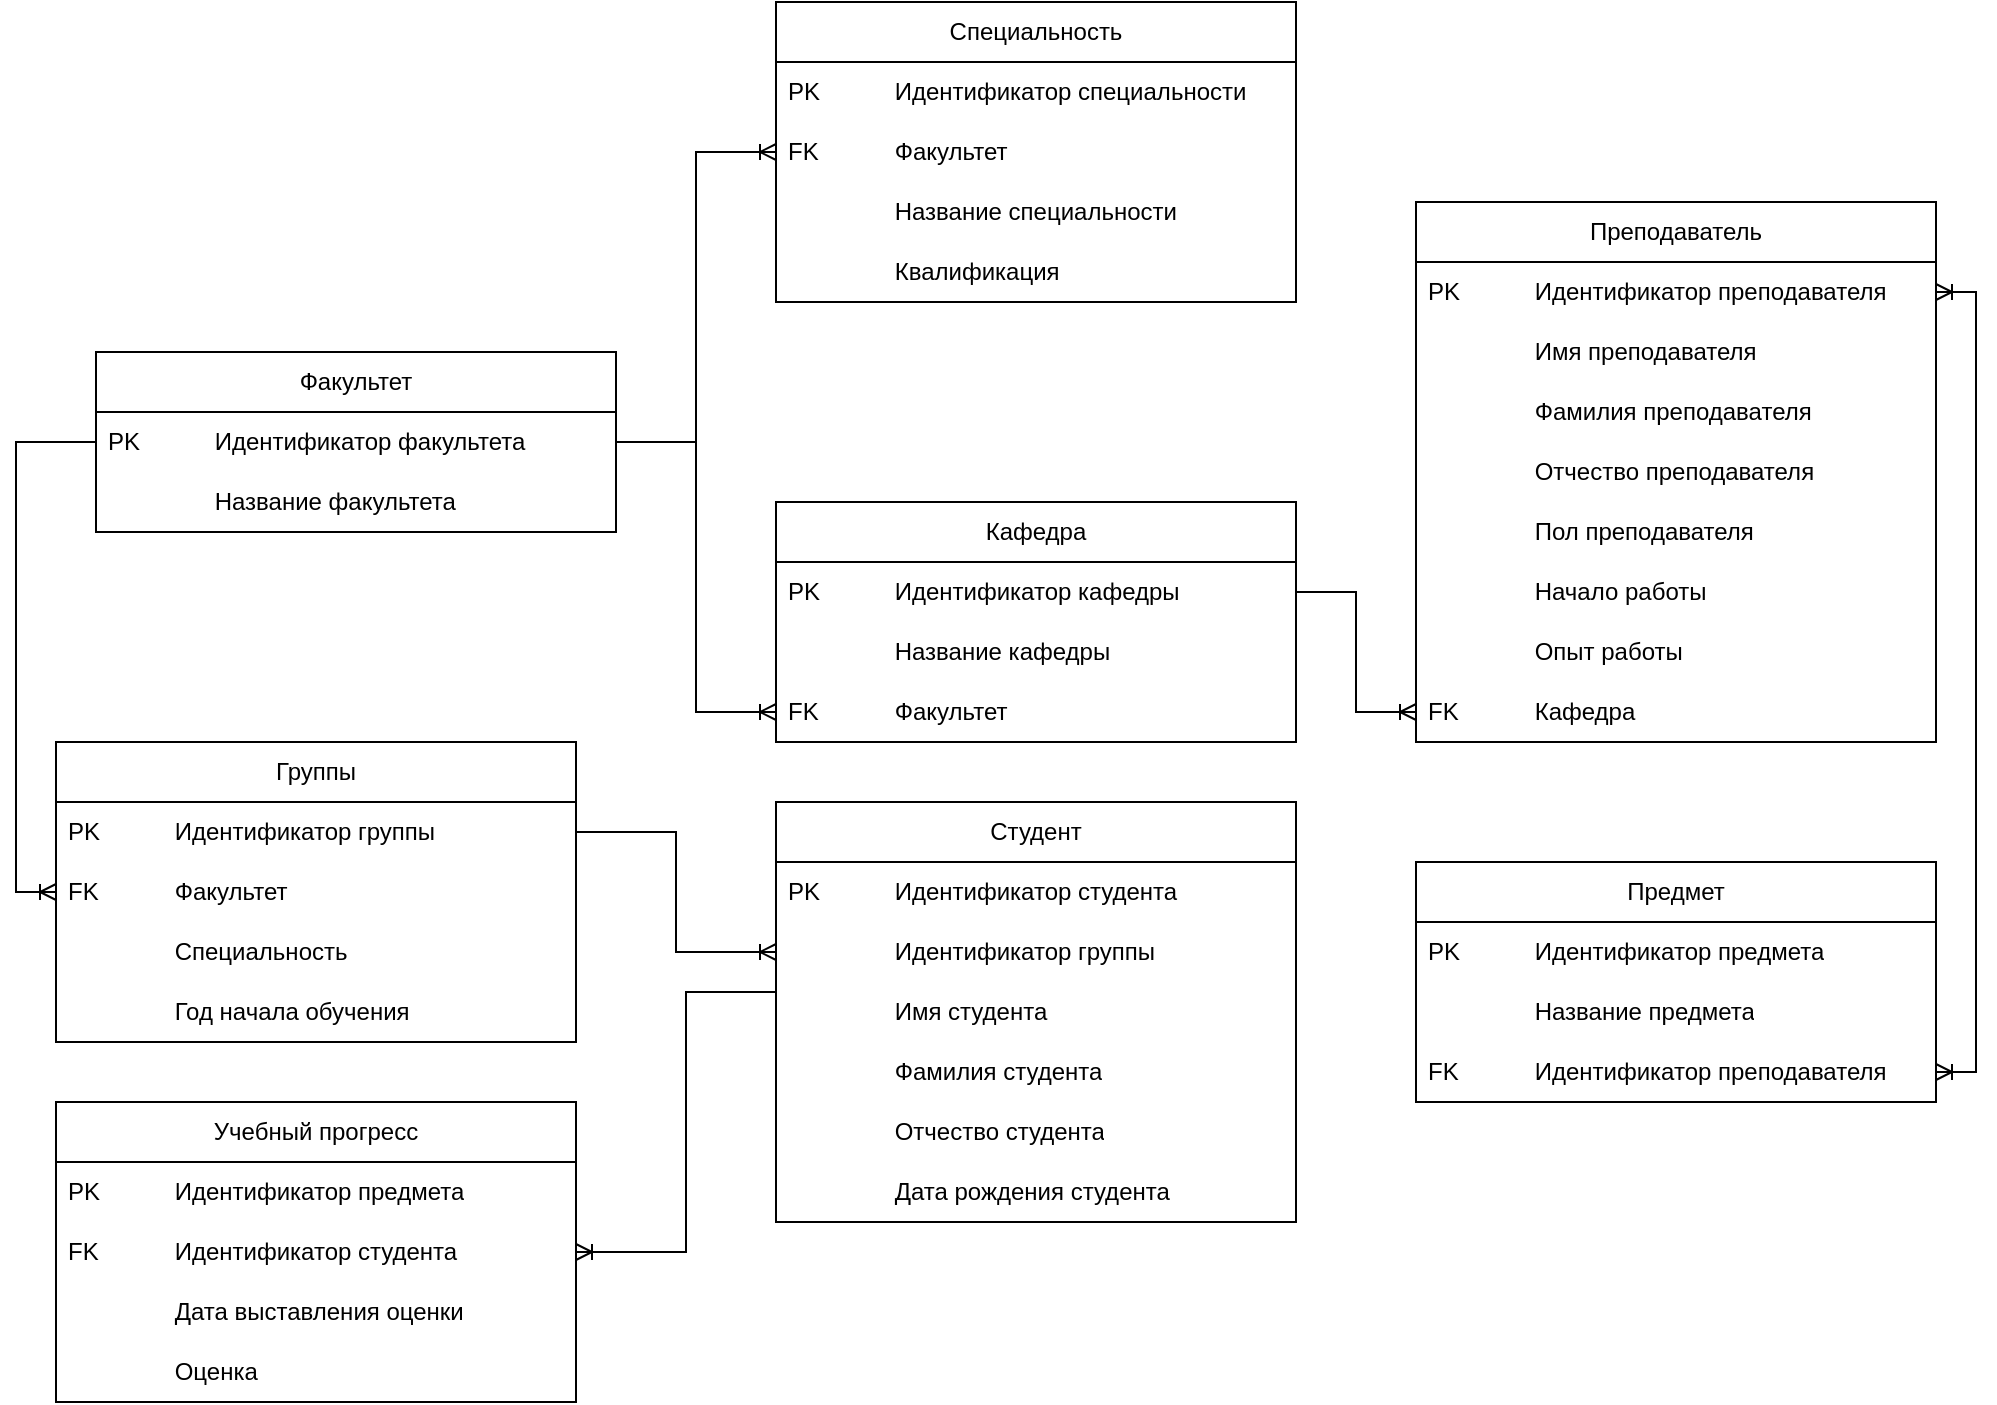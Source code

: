 <mxfile version="24.7.14">
  <diagram name="Page-1" id="c4acf3e9-155e-7222-9cf6-157b1a14988f">
    <mxGraphModel dx="2251" dy="845" grid="0" gridSize="10" guides="1" tooltips="1" connect="1" arrows="1" fold="1" page="1" pageScale="1" pageWidth="850" pageHeight="1100" background="none" math="0" shadow="0">
      <root>
        <mxCell id="0" />
        <mxCell id="1" parent="0" />
        <mxCell id="mj9P51EO8p4k0tR8JnCq-1" value="Факультет" style="swimlane;fontStyle=0;childLayout=stackLayout;horizontal=1;startSize=30;horizontalStack=0;resizeParent=1;resizeParentMax=0;resizeLast=0;collapsible=1;marginBottom=0;whiteSpace=wrap;html=1;" vertex="1" parent="1">
          <mxGeometry x="-30" y="215" width="260" height="90" as="geometry">
            <mxRectangle x="40" y="40" width="100" height="30" as="alternateBounds" />
          </mxGeometry>
        </mxCell>
        <mxCell id="mj9P51EO8p4k0tR8JnCq-2" value="&lt;span style=&quot;white-space: pre;&quot;&gt;PK&#x9;&lt;/span&gt;&lt;span style=&quot;white-space: pre;&quot;&gt;&#x9;&lt;/span&gt;Идентификатор&amp;nbsp;&lt;span style=&quot;background-color: initial;&quot;&gt;факультета&lt;/span&gt;" style="text;strokeColor=none;fillColor=none;align=left;verticalAlign=middle;spacingLeft=4;spacingRight=4;overflow=hidden;points=[[0,0.5],[1,0.5]];portConstraint=eastwest;rotatable=0;whiteSpace=wrap;html=1;" vertex="1" parent="mj9P51EO8p4k0tR8JnCq-1">
          <mxGeometry y="30" width="260" height="30" as="geometry" />
        </mxCell>
        <mxCell id="mj9P51EO8p4k0tR8JnCq-3" value="&lt;span style=&quot;white-space: pre;&quot;&gt;&#x9;&lt;/span&gt;&lt;span style=&quot;white-space: pre;&quot;&gt;&#x9;&lt;/span&gt;Название факультета" style="text;strokeColor=none;fillColor=none;align=left;verticalAlign=middle;spacingLeft=4;spacingRight=4;overflow=hidden;points=[[0,0.5],[1,0.5]];portConstraint=eastwest;rotatable=0;whiteSpace=wrap;html=1;" vertex="1" parent="mj9P51EO8p4k0tR8JnCq-1">
          <mxGeometry y="60" width="260" height="30" as="geometry" />
        </mxCell>
        <mxCell id="mj9P51EO8p4k0tR8JnCq-5" value="Специальность" style="swimlane;fontStyle=0;childLayout=stackLayout;horizontal=1;startSize=30;horizontalStack=0;resizeParent=1;resizeParentMax=0;resizeLast=0;collapsible=1;marginBottom=0;whiteSpace=wrap;html=1;" vertex="1" parent="1">
          <mxGeometry x="310" y="40" width="260" height="150" as="geometry" />
        </mxCell>
        <mxCell id="mj9P51EO8p4k0tR8JnCq-6" value="&lt;span style=&quot;white-space: pre;&quot;&gt;PK&lt;span style=&quot;white-space: pre;&quot;&gt;&#x9;&lt;/span&gt;&#x9;&lt;/span&gt;Идентификатор специальности" style="text;strokeColor=none;fillColor=none;align=left;verticalAlign=middle;spacingLeft=4;spacingRight=4;overflow=hidden;points=[[0,0.5],[1,0.5]];portConstraint=eastwest;rotatable=0;whiteSpace=wrap;html=1;" vertex="1" parent="mj9P51EO8p4k0tR8JnCq-5">
          <mxGeometry y="30" width="260" height="30" as="geometry" />
        </mxCell>
        <mxCell id="mj9P51EO8p4k0tR8JnCq-8" value="FK&lt;span style=&quot;white-space: pre;&quot;&gt;&#x9;&lt;/span&gt;&lt;span style=&quot;white-space: pre;&quot;&gt;&#x9;&lt;/span&gt;Факультет" style="text;strokeColor=none;fillColor=none;align=left;verticalAlign=middle;spacingLeft=4;spacingRight=4;overflow=hidden;points=[[0,0.5],[1,0.5]];portConstraint=eastwest;rotatable=0;whiteSpace=wrap;html=1;" vertex="1" parent="mj9P51EO8p4k0tR8JnCq-5">
          <mxGeometry y="60" width="260" height="30" as="geometry" />
        </mxCell>
        <mxCell id="mj9P51EO8p4k0tR8JnCq-7" value="&lt;span style=&quot;white-space: pre;&quot;&gt;&#x9;&lt;/span&gt;&lt;span style=&quot;white-space: pre;&quot;&gt;&#x9;&lt;/span&gt;Название специальности" style="text;strokeColor=none;fillColor=none;align=left;verticalAlign=middle;spacingLeft=4;spacingRight=4;overflow=hidden;points=[[0,0.5],[1,0.5]];portConstraint=eastwest;rotatable=0;whiteSpace=wrap;html=1;" vertex="1" parent="mj9P51EO8p4k0tR8JnCq-5">
          <mxGeometry y="90" width="260" height="30" as="geometry" />
        </mxCell>
        <mxCell id="mj9P51EO8p4k0tR8JnCq-9" value="&lt;span style=&quot;white-space: pre;&quot;&gt;&#x9;&lt;/span&gt;&lt;span style=&quot;white-space: pre;&quot;&gt;&#x9;&lt;/span&gt;Квалификация" style="text;strokeColor=none;fillColor=none;align=left;verticalAlign=middle;spacingLeft=4;spacingRight=4;overflow=hidden;points=[[0,0.5],[1,0.5]];portConstraint=eastwest;rotatable=0;whiteSpace=wrap;html=1;" vertex="1" parent="mj9P51EO8p4k0tR8JnCq-5">
          <mxGeometry y="120" width="260" height="30" as="geometry" />
        </mxCell>
        <mxCell id="mj9P51EO8p4k0tR8JnCq-10" value="Кафедра" style="swimlane;fontStyle=0;childLayout=stackLayout;horizontal=1;startSize=30;horizontalStack=0;resizeParent=1;resizeParentMax=0;resizeLast=0;collapsible=1;marginBottom=0;whiteSpace=wrap;html=1;" vertex="1" parent="1">
          <mxGeometry x="310" y="290" width="260" height="120" as="geometry" />
        </mxCell>
        <mxCell id="mj9P51EO8p4k0tR8JnCq-11" value="PK&lt;span style=&quot;white-space: pre;&quot;&gt;&#x9;&lt;/span&gt;&lt;span style=&quot;white-space: pre;&quot;&gt;&#x9;&lt;/span&gt;Идентификатор кафедры" style="text;strokeColor=none;fillColor=none;align=left;verticalAlign=middle;spacingLeft=4;spacingRight=4;overflow=hidden;points=[[0,0.5],[1,0.5]];portConstraint=eastwest;rotatable=0;whiteSpace=wrap;html=1;" vertex="1" parent="mj9P51EO8p4k0tR8JnCq-10">
          <mxGeometry y="30" width="260" height="30" as="geometry" />
        </mxCell>
        <mxCell id="mj9P51EO8p4k0tR8JnCq-13" value="&lt;span style=&quot;white-space: pre;&quot;&gt;&#x9;&lt;/span&gt;&lt;span style=&quot;white-space: pre;&quot;&gt;&#x9;&lt;/span&gt;Название кафедры" style="text;strokeColor=none;fillColor=none;align=left;verticalAlign=middle;spacingLeft=4;spacingRight=4;overflow=hidden;points=[[0,0.5],[1,0.5]];portConstraint=eastwest;rotatable=0;whiteSpace=wrap;html=1;" vertex="1" parent="mj9P51EO8p4k0tR8JnCq-10">
          <mxGeometry y="60" width="260" height="30" as="geometry" />
        </mxCell>
        <mxCell id="mj9P51EO8p4k0tR8JnCq-14" value="FK&lt;span style=&quot;white-space: pre;&quot;&gt;&#x9;&lt;/span&gt;&lt;span style=&quot;white-space: pre;&quot;&gt;&#x9;&lt;/span&gt;Факультет" style="text;strokeColor=none;fillColor=none;align=left;verticalAlign=middle;spacingLeft=4;spacingRight=4;overflow=hidden;points=[[0,0.5],[1,0.5]];portConstraint=eastwest;rotatable=0;whiteSpace=wrap;html=1;" vertex="1" parent="mj9P51EO8p4k0tR8JnCq-10">
          <mxGeometry y="90" width="260" height="30" as="geometry" />
        </mxCell>
        <mxCell id="mj9P51EO8p4k0tR8JnCq-15" value="Преподаватель" style="swimlane;fontStyle=0;childLayout=stackLayout;horizontal=1;startSize=30;horizontalStack=0;resizeParent=1;resizeParentMax=0;resizeLast=0;collapsible=1;marginBottom=0;whiteSpace=wrap;html=1;" vertex="1" parent="1">
          <mxGeometry x="630" y="140" width="260" height="270" as="geometry" />
        </mxCell>
        <mxCell id="mj9P51EO8p4k0tR8JnCq-16" value="PK&lt;span style=&quot;white-space: pre;&quot;&gt;&#x9;&lt;/span&gt;&lt;span style=&quot;white-space: pre;&quot;&gt;&#x9;&lt;/span&gt;Идентификатор преподавателя" style="text;strokeColor=none;fillColor=none;align=left;verticalAlign=middle;spacingLeft=4;spacingRight=4;overflow=hidden;points=[[0,0.5],[1,0.5]];portConstraint=eastwest;rotatable=0;whiteSpace=wrap;html=1;" vertex="1" parent="mj9P51EO8p4k0tR8JnCq-15">
          <mxGeometry y="30" width="260" height="30" as="geometry" />
        </mxCell>
        <mxCell id="mj9P51EO8p4k0tR8JnCq-17" value="&lt;span style=&quot;white-space: pre;&quot;&gt;&#x9;&lt;/span&gt;&lt;span style=&quot;white-space: pre;&quot;&gt;&#x9;&lt;/span&gt;Имя преподавателя" style="text;strokeColor=none;fillColor=none;align=left;verticalAlign=middle;spacingLeft=4;spacingRight=4;overflow=hidden;points=[[0,0.5],[1,0.5]];portConstraint=eastwest;rotatable=0;whiteSpace=wrap;html=1;" vertex="1" parent="mj9P51EO8p4k0tR8JnCq-15">
          <mxGeometry y="60" width="260" height="30" as="geometry" />
        </mxCell>
        <mxCell id="mj9P51EO8p4k0tR8JnCq-20" value="&lt;span style=&quot;white-space: pre;&quot;&gt;&#x9;&lt;/span&gt;&lt;span style=&quot;white-space: pre;&quot;&gt;&#x9;&lt;/span&gt;Фамилия преподавателя" style="text;strokeColor=none;fillColor=none;align=left;verticalAlign=middle;spacingLeft=4;spacingRight=4;overflow=hidden;points=[[0,0.5],[1,0.5]];portConstraint=eastwest;rotatable=0;whiteSpace=wrap;html=1;" vertex="1" parent="mj9P51EO8p4k0tR8JnCq-15">
          <mxGeometry y="90" width="260" height="30" as="geometry" />
        </mxCell>
        <mxCell id="mj9P51EO8p4k0tR8JnCq-22" value="&lt;span style=&quot;white-space: pre;&quot;&gt;&#x9;&lt;/span&gt;&lt;span style=&quot;white-space: pre;&quot;&gt;&#x9;&lt;/span&gt;Отчество преподавателя" style="text;strokeColor=none;fillColor=none;align=left;verticalAlign=middle;spacingLeft=4;spacingRight=4;overflow=hidden;points=[[0,0.5],[1,0.5]];portConstraint=eastwest;rotatable=0;whiteSpace=wrap;html=1;" vertex="1" parent="mj9P51EO8p4k0tR8JnCq-15">
          <mxGeometry y="120" width="260" height="30" as="geometry" />
        </mxCell>
        <mxCell id="mj9P51EO8p4k0tR8JnCq-21" value="&lt;span style=&quot;white-space: pre;&quot;&gt;&#x9;&lt;/span&gt;&lt;span style=&quot;white-space: pre;&quot;&gt;&#x9;&lt;/span&gt;Пол преподавателя" style="text;strokeColor=none;fillColor=none;align=left;verticalAlign=middle;spacingLeft=4;spacingRight=4;overflow=hidden;points=[[0,0.5],[1,0.5]];portConstraint=eastwest;rotatable=0;whiteSpace=wrap;html=1;" vertex="1" parent="mj9P51EO8p4k0tR8JnCq-15">
          <mxGeometry y="150" width="260" height="30" as="geometry" />
        </mxCell>
        <mxCell id="mj9P51EO8p4k0tR8JnCq-19" value="&lt;span style=&quot;white-space: pre;&quot;&gt;&#x9;&lt;/span&gt;&lt;span style=&quot;white-space: pre;&quot;&gt;&#x9;&lt;/span&gt;Начало работы" style="text;strokeColor=none;fillColor=none;align=left;verticalAlign=middle;spacingLeft=4;spacingRight=4;overflow=hidden;points=[[0,0.5],[1,0.5]];portConstraint=eastwest;rotatable=0;whiteSpace=wrap;html=1;" vertex="1" parent="mj9P51EO8p4k0tR8JnCq-15">
          <mxGeometry y="180" width="260" height="30" as="geometry" />
        </mxCell>
        <mxCell id="mj9P51EO8p4k0tR8JnCq-23" value="&lt;span style=&quot;white-space: pre;&quot;&gt;&#x9;&lt;/span&gt;&lt;span style=&quot;white-space: pre;&quot;&gt;&#x9;&lt;/span&gt;Опыт работы" style="text;strokeColor=none;fillColor=none;align=left;verticalAlign=middle;spacingLeft=4;spacingRight=4;overflow=hidden;points=[[0,0.5],[1,0.5]];portConstraint=eastwest;rotatable=0;whiteSpace=wrap;html=1;" vertex="1" parent="mj9P51EO8p4k0tR8JnCq-15">
          <mxGeometry y="210" width="260" height="30" as="geometry" />
        </mxCell>
        <mxCell id="mj9P51EO8p4k0tR8JnCq-18" value="FK&lt;span style=&quot;white-space: pre;&quot;&gt;&#x9;&lt;/span&gt;&lt;span style=&quot;white-space: pre;&quot;&gt;&#x9;&lt;/span&gt;Кафедра" style="text;strokeColor=none;fillColor=none;align=left;verticalAlign=middle;spacingLeft=4;spacingRight=4;overflow=hidden;points=[[0,0.5],[1,0.5]];portConstraint=eastwest;rotatable=0;whiteSpace=wrap;html=1;" vertex="1" parent="mj9P51EO8p4k0tR8JnCq-15">
          <mxGeometry y="240" width="260" height="30" as="geometry" />
        </mxCell>
        <mxCell id="mj9P51EO8p4k0tR8JnCq-24" value="Предмет" style="swimlane;fontStyle=0;childLayout=stackLayout;horizontal=1;startSize=30;horizontalStack=0;resizeParent=1;resizeParentMax=0;resizeLast=0;collapsible=1;marginBottom=0;whiteSpace=wrap;html=1;" vertex="1" parent="1">
          <mxGeometry x="630" y="470" width="260" height="120" as="geometry" />
        </mxCell>
        <mxCell id="mj9P51EO8p4k0tR8JnCq-25" value="PK&lt;span style=&quot;white-space: pre;&quot;&gt;&#x9;&lt;/span&gt;&lt;span style=&quot;white-space: pre;&quot;&gt;&#x9;&lt;/span&gt;Идентификатор предмета" style="text;strokeColor=none;fillColor=none;align=left;verticalAlign=middle;spacingLeft=4;spacingRight=4;overflow=hidden;points=[[0,0.5],[1,0.5]];portConstraint=eastwest;rotatable=0;whiteSpace=wrap;html=1;" vertex="1" parent="mj9P51EO8p4k0tR8JnCq-24">
          <mxGeometry y="30" width="260" height="30" as="geometry" />
        </mxCell>
        <mxCell id="mj9P51EO8p4k0tR8JnCq-26" value="&lt;span style=&quot;white-space: pre;&quot;&gt;&#x9;&lt;/span&gt;&lt;span style=&quot;white-space: pre;&quot;&gt;&#x9;&lt;/span&gt;Название предмета" style="text;strokeColor=none;fillColor=none;align=left;verticalAlign=middle;spacingLeft=4;spacingRight=4;overflow=hidden;points=[[0,0.5],[1,0.5]];portConstraint=eastwest;rotatable=0;whiteSpace=wrap;html=1;" vertex="1" parent="mj9P51EO8p4k0tR8JnCq-24">
          <mxGeometry y="60" width="260" height="30" as="geometry" />
        </mxCell>
        <mxCell id="mj9P51EO8p4k0tR8JnCq-27" value="FK&lt;span style=&quot;white-space: pre;&quot;&gt;&#x9;&lt;/span&gt;&lt;span style=&quot;white-space: pre;&quot;&gt;&#x9;&lt;/span&gt;Идентификатор преподавателя" style="text;strokeColor=none;fillColor=none;align=left;verticalAlign=middle;spacingLeft=4;spacingRight=4;overflow=hidden;points=[[0,0.5],[1,0.5]];portConstraint=eastwest;rotatable=0;whiteSpace=wrap;html=1;" vertex="1" parent="mj9P51EO8p4k0tR8JnCq-24">
          <mxGeometry y="90" width="260" height="30" as="geometry" />
        </mxCell>
        <mxCell id="mj9P51EO8p4k0tR8JnCq-28" value="Группы" style="swimlane;fontStyle=0;childLayout=stackLayout;horizontal=1;startSize=30;horizontalStack=0;resizeParent=1;resizeParentMax=0;resizeLast=0;collapsible=1;marginBottom=0;whiteSpace=wrap;html=1;" vertex="1" parent="1">
          <mxGeometry x="-50" y="410" width="260" height="150" as="geometry" />
        </mxCell>
        <mxCell id="mj9P51EO8p4k0tR8JnCq-29" value="PK&lt;span style=&quot;white-space: pre;&quot;&gt;&#x9;&lt;/span&gt;&lt;span style=&quot;white-space: pre;&quot;&gt;&#x9;&lt;/span&gt;Идентификатор группы" style="text;strokeColor=none;fillColor=none;align=left;verticalAlign=middle;spacingLeft=4;spacingRight=4;overflow=hidden;points=[[0,0.5],[1,0.5]];portConstraint=eastwest;rotatable=0;whiteSpace=wrap;html=1;" vertex="1" parent="mj9P51EO8p4k0tR8JnCq-28">
          <mxGeometry y="30" width="260" height="30" as="geometry" />
        </mxCell>
        <mxCell id="mj9P51EO8p4k0tR8JnCq-30" value="FK&lt;span style=&quot;white-space: pre;&quot;&gt;&#x9;&lt;/span&gt;&lt;span style=&quot;white-space: pre;&quot;&gt;&#x9;&lt;/span&gt;Факультет" style="text;strokeColor=none;fillColor=none;align=left;verticalAlign=middle;spacingLeft=4;spacingRight=4;overflow=hidden;points=[[0,0.5],[1,0.5]];portConstraint=eastwest;rotatable=0;whiteSpace=wrap;html=1;" vertex="1" parent="mj9P51EO8p4k0tR8JnCq-28">
          <mxGeometry y="60" width="260" height="30" as="geometry" />
        </mxCell>
        <mxCell id="mj9P51EO8p4k0tR8JnCq-31" value="&lt;span style=&quot;white-space: pre;&quot;&gt;&#x9;&lt;/span&gt;&lt;span style=&quot;white-space: pre;&quot;&gt;&#x9;&lt;/span&gt;Специальность" style="text;strokeColor=none;fillColor=none;align=left;verticalAlign=middle;spacingLeft=4;spacingRight=4;overflow=hidden;points=[[0,0.5],[1,0.5]];portConstraint=eastwest;rotatable=0;whiteSpace=wrap;html=1;" vertex="1" parent="mj9P51EO8p4k0tR8JnCq-28">
          <mxGeometry y="90" width="260" height="30" as="geometry" />
        </mxCell>
        <mxCell id="mj9P51EO8p4k0tR8JnCq-32" value="&lt;span style=&quot;white-space: pre;&quot;&gt;&#x9;&lt;/span&gt;&lt;span style=&quot;white-space: pre;&quot;&gt;&#x9;&lt;/span&gt;Год начала обучения" style="text;strokeColor=none;fillColor=none;align=left;verticalAlign=middle;spacingLeft=4;spacingRight=4;overflow=hidden;points=[[0,0.5],[1,0.5]];portConstraint=eastwest;rotatable=0;whiteSpace=wrap;html=1;" vertex="1" parent="mj9P51EO8p4k0tR8JnCq-28">
          <mxGeometry y="120" width="260" height="30" as="geometry" />
        </mxCell>
        <mxCell id="mj9P51EO8p4k0tR8JnCq-33" value="Студент" style="swimlane;fontStyle=0;childLayout=stackLayout;horizontal=1;startSize=30;horizontalStack=0;resizeParent=1;resizeParentMax=0;resizeLast=0;collapsible=1;marginBottom=0;whiteSpace=wrap;html=1;" vertex="1" parent="1">
          <mxGeometry x="310" y="440" width="260" height="210" as="geometry" />
        </mxCell>
        <mxCell id="mj9P51EO8p4k0tR8JnCq-34" value="PK&lt;span style=&quot;white-space: pre;&quot;&gt;&#x9;&lt;/span&gt;&lt;span style=&quot;white-space: pre;&quot;&gt;&#x9;&lt;/span&gt;Идентификатор студента" style="text;strokeColor=none;fillColor=none;align=left;verticalAlign=middle;spacingLeft=4;spacingRight=4;overflow=hidden;points=[[0,0.5],[1,0.5]];portConstraint=eastwest;rotatable=0;whiteSpace=wrap;html=1;" vertex="1" parent="mj9P51EO8p4k0tR8JnCq-33">
          <mxGeometry y="30" width="260" height="30" as="geometry" />
        </mxCell>
        <mxCell id="mj9P51EO8p4k0tR8JnCq-35" value="&lt;span style=&quot;white-space: pre;&quot;&gt;&#x9;&lt;/span&gt;&lt;span style=&quot;white-space: pre;&quot;&gt;&#x9;&lt;/span&gt;Идентификатор группы" style="text;strokeColor=none;fillColor=none;align=left;verticalAlign=middle;spacingLeft=4;spacingRight=4;overflow=hidden;points=[[0,0.5],[1,0.5]];portConstraint=eastwest;rotatable=0;whiteSpace=wrap;html=1;" vertex="1" parent="mj9P51EO8p4k0tR8JnCq-33">
          <mxGeometry y="60" width="260" height="30" as="geometry" />
        </mxCell>
        <mxCell id="mj9P51EO8p4k0tR8JnCq-36" value="&lt;span style=&quot;white-space: pre;&quot;&gt;&#x9;&lt;/span&gt;&lt;span style=&quot;white-space: pre;&quot;&gt;&#x9;&lt;/span&gt;Имя студента" style="text;strokeColor=none;fillColor=none;align=left;verticalAlign=middle;spacingLeft=4;spacingRight=4;overflow=hidden;points=[[0,0.5],[1,0.5]];portConstraint=eastwest;rotatable=0;whiteSpace=wrap;html=1;" vertex="1" parent="mj9P51EO8p4k0tR8JnCq-33">
          <mxGeometry y="90" width="260" height="30" as="geometry" />
        </mxCell>
        <mxCell id="mj9P51EO8p4k0tR8JnCq-39" value="&lt;span style=&quot;white-space: pre;&quot;&gt;&#x9;&lt;/span&gt;&lt;span style=&quot;white-space: pre;&quot;&gt;&#x9;&lt;/span&gt;Фамилия студента" style="text;strokeColor=none;fillColor=none;align=left;verticalAlign=middle;spacingLeft=4;spacingRight=4;overflow=hidden;points=[[0,0.5],[1,0.5]];portConstraint=eastwest;rotatable=0;whiteSpace=wrap;html=1;" vertex="1" parent="mj9P51EO8p4k0tR8JnCq-33">
          <mxGeometry y="120" width="260" height="30" as="geometry" />
        </mxCell>
        <mxCell id="mj9P51EO8p4k0tR8JnCq-40" value="&lt;span style=&quot;white-space: pre;&quot;&gt;&#x9;&lt;/span&gt;&lt;span style=&quot;white-space: pre;&quot;&gt;&#x9;&lt;/span&gt;Отчество студента" style="text;strokeColor=none;fillColor=none;align=left;verticalAlign=middle;spacingLeft=4;spacingRight=4;overflow=hidden;points=[[0,0.5],[1,0.5]];portConstraint=eastwest;rotatable=0;whiteSpace=wrap;html=1;" vertex="1" parent="mj9P51EO8p4k0tR8JnCq-33">
          <mxGeometry y="150" width="260" height="30" as="geometry" />
        </mxCell>
        <mxCell id="mj9P51EO8p4k0tR8JnCq-38" value="&lt;span style=&quot;white-space: pre;&quot;&gt;&#x9;&lt;/span&gt;&lt;span style=&quot;white-space: pre;&quot;&gt;&#x9;&lt;/span&gt;Дата рождения студента" style="text;strokeColor=none;fillColor=none;align=left;verticalAlign=middle;spacingLeft=4;spacingRight=4;overflow=hidden;points=[[0,0.5],[1,0.5]];portConstraint=eastwest;rotatable=0;whiteSpace=wrap;html=1;" vertex="1" parent="mj9P51EO8p4k0tR8JnCq-33">
          <mxGeometry y="180" width="260" height="30" as="geometry" />
        </mxCell>
        <mxCell id="mj9P51EO8p4k0tR8JnCq-58" style="edgeStyle=orthogonalEdgeStyle;rounded=0;orthogonalLoop=1;jettySize=auto;html=1;exitX=1;exitY=0.5;exitDx=0;exitDy=0;entryX=0;entryY=0.5;entryDx=0;entryDy=0;endArrow=ERoneToMany;endFill=0;" edge="1" parent="1" source="mj9P51EO8p4k0tR8JnCq-2" target="mj9P51EO8p4k0tR8JnCq-8">
          <mxGeometry relative="1" as="geometry" />
        </mxCell>
        <mxCell id="mj9P51EO8p4k0tR8JnCq-59" style="edgeStyle=orthogonalEdgeStyle;rounded=0;orthogonalLoop=1;jettySize=auto;html=1;exitX=1;exitY=0.5;exitDx=0;exitDy=0;entryX=0;entryY=0.5;entryDx=0;entryDy=0;endArrow=ERoneToMany;endFill=0;" edge="1" parent="1" source="mj9P51EO8p4k0tR8JnCq-2" target="mj9P51EO8p4k0tR8JnCq-14">
          <mxGeometry relative="1" as="geometry" />
        </mxCell>
        <mxCell id="mj9P51EO8p4k0tR8JnCq-63" style="edgeStyle=orthogonalEdgeStyle;rounded=0;orthogonalLoop=1;jettySize=auto;html=1;exitX=1;exitY=0.5;exitDx=0;exitDy=0;entryX=0;entryY=0.5;entryDx=0;entryDy=0;endArrow=ERoneToMany;endFill=0;" edge="1" parent="1" source="mj9P51EO8p4k0tR8JnCq-11" target="mj9P51EO8p4k0tR8JnCq-18">
          <mxGeometry relative="1" as="geometry" />
        </mxCell>
        <mxCell id="mj9P51EO8p4k0tR8JnCq-65" style="edgeStyle=orthogonalEdgeStyle;rounded=0;orthogonalLoop=1;jettySize=auto;html=1;exitX=1;exitY=0.5;exitDx=0;exitDy=0;entryX=1;entryY=0.5;entryDx=0;entryDy=0;endArrow=ERoneToMany;endFill=0;startArrow=ERoneToMany;startFill=0;" edge="1" parent="1" source="mj9P51EO8p4k0tR8JnCq-16" target="mj9P51EO8p4k0tR8JnCq-27">
          <mxGeometry relative="1" as="geometry" />
        </mxCell>
        <mxCell id="mj9P51EO8p4k0tR8JnCq-66" style="edgeStyle=orthogonalEdgeStyle;rounded=0;orthogonalLoop=1;jettySize=auto;html=1;exitX=1;exitY=0.5;exitDx=0;exitDy=0;entryX=0;entryY=0.5;entryDx=0;entryDy=0;endArrow=ERoneToMany;endFill=0;" edge="1" parent="1" source="mj9P51EO8p4k0tR8JnCq-29" target="mj9P51EO8p4k0tR8JnCq-35">
          <mxGeometry relative="1" as="geometry" />
        </mxCell>
        <mxCell id="mj9P51EO8p4k0tR8JnCq-68" style="edgeStyle=orthogonalEdgeStyle;rounded=0;orthogonalLoop=1;jettySize=auto;html=1;exitX=0;exitY=0.5;exitDx=0;exitDy=0;entryX=1;entryY=0.5;entryDx=0;entryDy=0;endArrow=ERoneToMany;endFill=0;" edge="1" parent="1" source="mj9P51EO8p4k0tR8JnCq-34" target="mj9P51EO8p4k0tR8JnCq-43">
          <mxGeometry relative="1" as="geometry">
            <Array as="points">
              <mxPoint x="310" y="535" />
              <mxPoint x="265" y="535" />
              <mxPoint x="265" y="665" />
            </Array>
          </mxGeometry>
        </mxCell>
        <mxCell id="mj9P51EO8p4k0tR8JnCq-41" value="Учебный прогресс" style="swimlane;fontStyle=0;childLayout=stackLayout;horizontal=1;startSize=30;horizontalStack=0;resizeParent=1;resizeParentMax=0;resizeLast=0;collapsible=1;marginBottom=0;whiteSpace=wrap;html=1;" vertex="1" parent="1">
          <mxGeometry x="-50" y="590" width="260" height="150" as="geometry" />
        </mxCell>
        <mxCell id="mj9P51EO8p4k0tR8JnCq-42" value="PK&lt;span style=&quot;white-space: pre;&quot;&gt;&#x9;&lt;/span&gt;&lt;span style=&quot;white-space: pre;&quot;&gt;&#x9;&lt;/span&gt;Идентификатор предмета" style="text;strokeColor=none;fillColor=none;align=left;verticalAlign=middle;spacingLeft=4;spacingRight=4;overflow=hidden;points=[[0,0.5],[1,0.5]];portConstraint=eastwest;rotatable=0;whiteSpace=wrap;html=1;" vertex="1" parent="mj9P51EO8p4k0tR8JnCq-41">
          <mxGeometry y="30" width="260" height="30" as="geometry" />
        </mxCell>
        <mxCell id="mj9P51EO8p4k0tR8JnCq-43" value="FK&lt;span style=&quot;white-space: pre;&quot;&gt;&#x9;&lt;/span&gt;&lt;span style=&quot;white-space: pre;&quot;&gt;&#x9;&lt;/span&gt;Идентификатор студента" style="text;strokeColor=none;fillColor=none;align=left;verticalAlign=middle;spacingLeft=4;spacingRight=4;overflow=hidden;points=[[0,0.5],[1,0.5]];portConstraint=eastwest;rotatable=0;whiteSpace=wrap;html=1;" vertex="1" parent="mj9P51EO8p4k0tR8JnCq-41">
          <mxGeometry y="60" width="260" height="30" as="geometry" />
        </mxCell>
        <mxCell id="mj9P51EO8p4k0tR8JnCq-44" value="&lt;span style=&quot;white-space: pre;&quot;&gt;&#x9;&lt;/span&gt;&lt;span style=&quot;white-space: pre;&quot;&gt;&#x9;&lt;/span&gt;Дата выставления оценки" style="text;strokeColor=none;fillColor=none;align=left;verticalAlign=middle;spacingLeft=4;spacingRight=4;overflow=hidden;points=[[0,0.5],[1,0.5]];portConstraint=eastwest;rotatable=0;whiteSpace=wrap;html=1;" vertex="1" parent="mj9P51EO8p4k0tR8JnCq-41">
          <mxGeometry y="90" width="260" height="30" as="geometry" />
        </mxCell>
        <mxCell id="mj9P51EO8p4k0tR8JnCq-45" value="&lt;span style=&quot;white-space: pre;&quot;&gt;&#x9;&lt;/span&gt;&lt;span style=&quot;white-space: pre;&quot;&gt;&#x9;&lt;/span&gt;Оценка" style="text;strokeColor=none;fillColor=none;align=left;verticalAlign=middle;spacingLeft=4;spacingRight=4;overflow=hidden;points=[[0,0.5],[1,0.5]];portConstraint=eastwest;rotatable=0;whiteSpace=wrap;html=1;" vertex="1" parent="mj9P51EO8p4k0tR8JnCq-41">
          <mxGeometry y="120" width="260" height="30" as="geometry" />
        </mxCell>
        <mxCell id="mj9P51EO8p4k0tR8JnCq-70" style="edgeStyle=orthogonalEdgeStyle;rounded=0;orthogonalLoop=1;jettySize=auto;html=1;exitX=0;exitY=0.5;exitDx=0;exitDy=0;entryX=0;entryY=0.5;entryDx=0;entryDy=0;endArrow=ERoneToMany;endFill=0;" edge="1" parent="1" source="mj9P51EO8p4k0tR8JnCq-2" target="mj9P51EO8p4k0tR8JnCq-30">
          <mxGeometry relative="1" as="geometry" />
        </mxCell>
      </root>
    </mxGraphModel>
  </diagram>
</mxfile>
